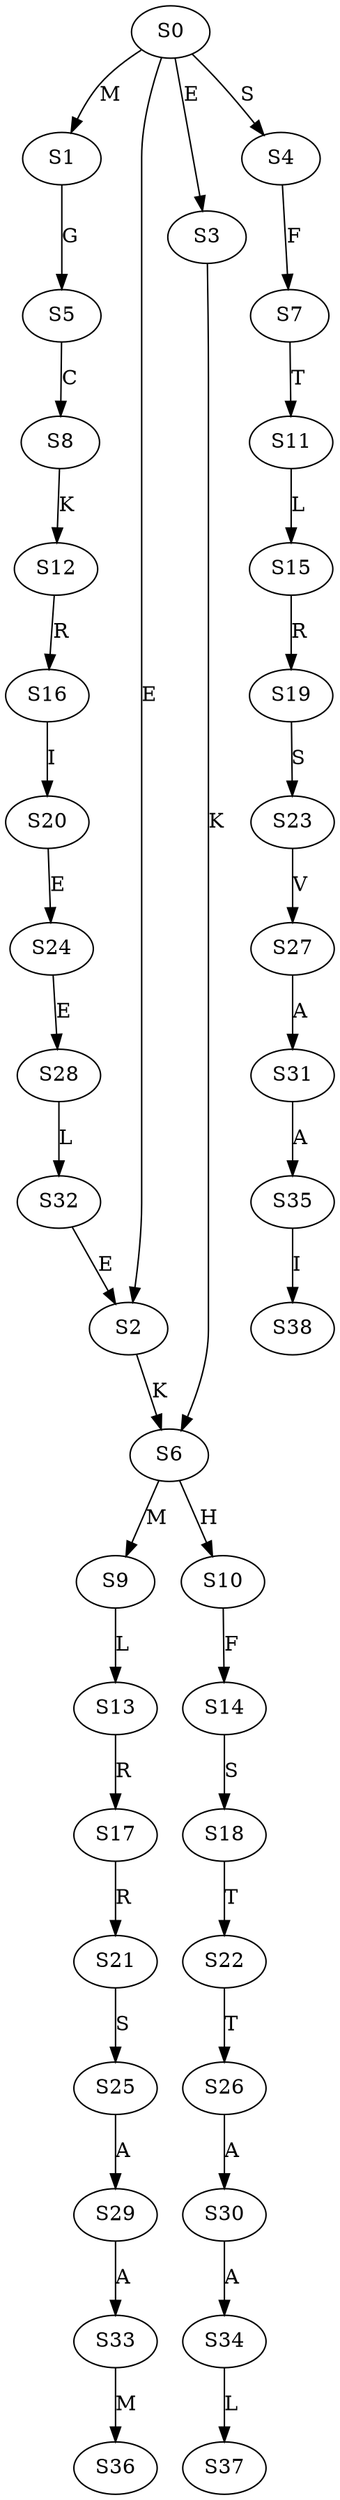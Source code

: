strict digraph  {
	S0 -> S1 [ label = M ];
	S0 -> S2 [ label = E ];
	S0 -> S3 [ label = E ];
	S0 -> S4 [ label = S ];
	S1 -> S5 [ label = G ];
	S2 -> S6 [ label = K ];
	S3 -> S6 [ label = K ];
	S4 -> S7 [ label = F ];
	S5 -> S8 [ label = C ];
	S6 -> S9 [ label = M ];
	S6 -> S10 [ label = H ];
	S7 -> S11 [ label = T ];
	S8 -> S12 [ label = K ];
	S9 -> S13 [ label = L ];
	S10 -> S14 [ label = F ];
	S11 -> S15 [ label = L ];
	S12 -> S16 [ label = R ];
	S13 -> S17 [ label = R ];
	S14 -> S18 [ label = S ];
	S15 -> S19 [ label = R ];
	S16 -> S20 [ label = I ];
	S17 -> S21 [ label = R ];
	S18 -> S22 [ label = T ];
	S19 -> S23 [ label = S ];
	S20 -> S24 [ label = E ];
	S21 -> S25 [ label = S ];
	S22 -> S26 [ label = T ];
	S23 -> S27 [ label = V ];
	S24 -> S28 [ label = E ];
	S25 -> S29 [ label = A ];
	S26 -> S30 [ label = A ];
	S27 -> S31 [ label = A ];
	S28 -> S32 [ label = L ];
	S29 -> S33 [ label = A ];
	S30 -> S34 [ label = A ];
	S31 -> S35 [ label = A ];
	S32 -> S2 [ label = E ];
	S33 -> S36 [ label = M ];
	S34 -> S37 [ label = L ];
	S35 -> S38 [ label = I ];
}
